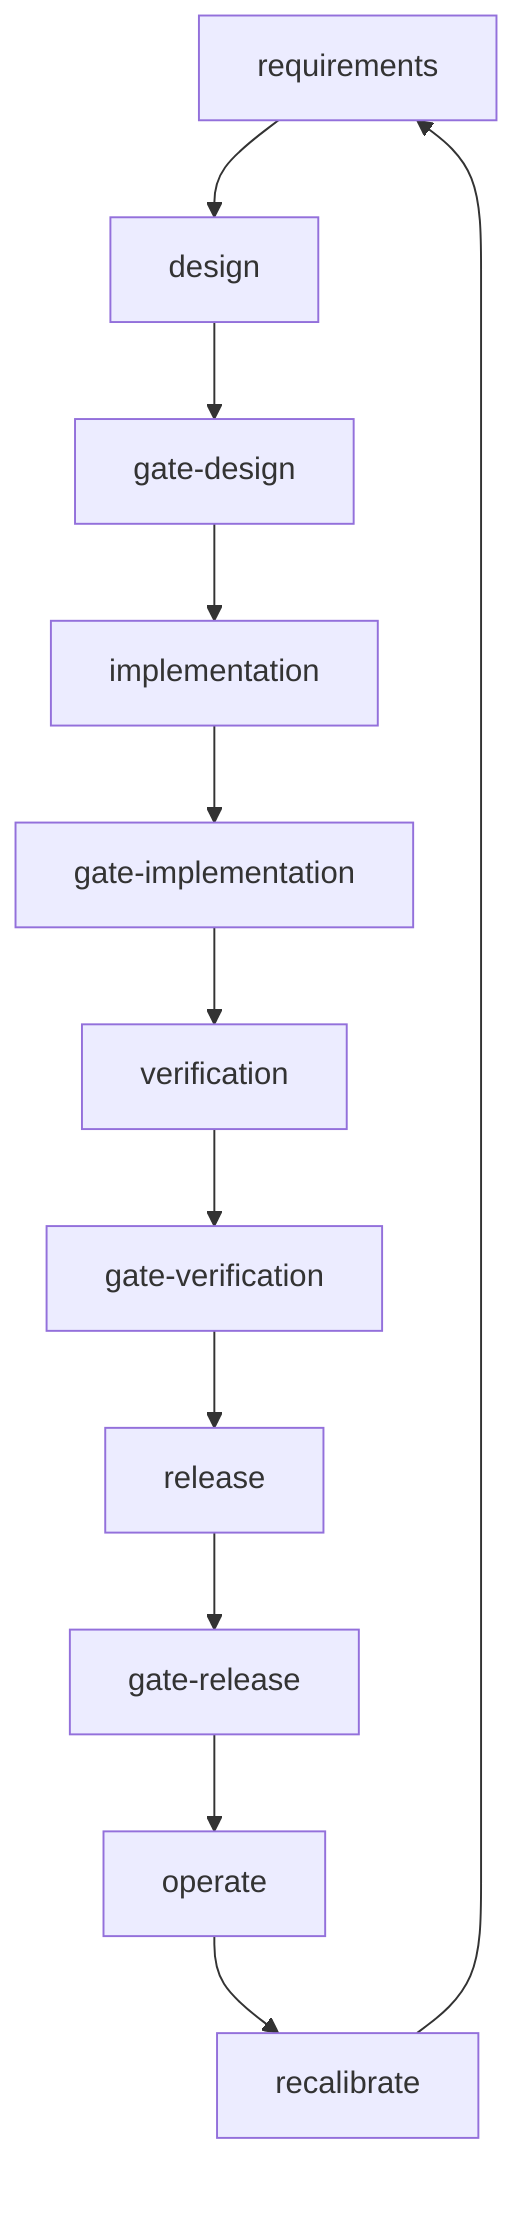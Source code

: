 flowchart TD
requirements["requirements"]
requirements --> design
design["design"]
design --> gate-design
gate-design["gate-design"]
gate-design --> implementation
implementation["implementation"]
implementation --> gate-implementation
gate-implementation["gate-implementation"]
gate-implementation --> verification
verification["verification"]
verification --> gate-verification
gate-verification["gate-verification"]
gate-verification --> release
release["release"]
release --> gate-release
gate-release["gate-release"]
gate-release --> operate
operate["operate"]
operate --> recalibrate
recalibrate["recalibrate"]
recalibrate --> requirements